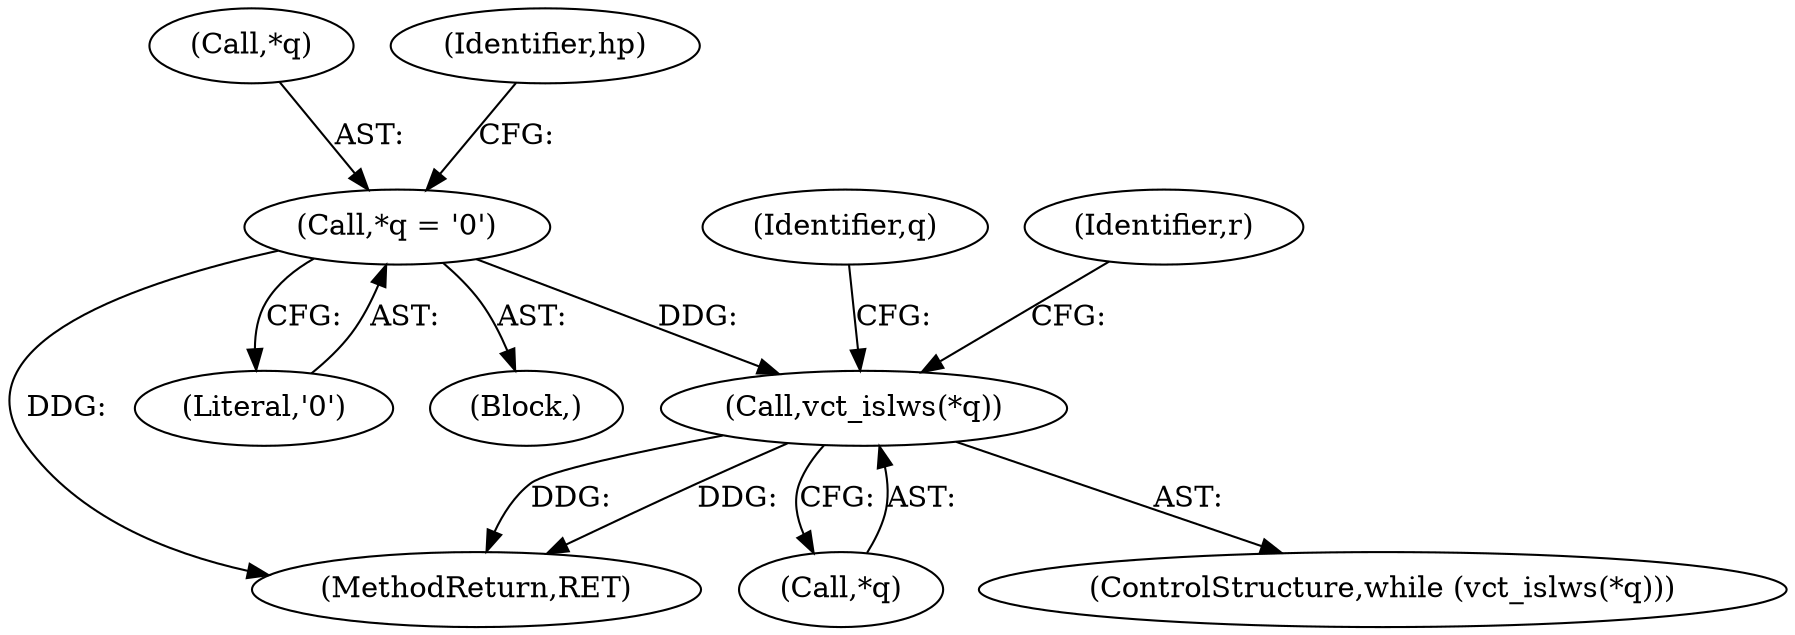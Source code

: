 digraph "0_Varnish-Cache_85e8468bec9416bd7e16b0d80cb820ecd2b330c3@pointer" {
"1000289" [label="(Call,*q = '\0')"];
"1000198" [label="(Call,vct_islws(*q))"];
"1000199" [label="(Call,*q)"];
"1000149" [label="(Block,)"];
"1000290" [label="(Call,*q)"];
"1000289" [label="(Call,*q = '\0')"];
"1000296" [label="(Identifier,hp)"];
"1000370" [label="(MethodReturn,RET)"];
"1000157" [label="(Identifier,r)"];
"1000204" [label="(Identifier,q)"];
"1000197" [label="(ControlStructure,while (vct_islws(*q)))"];
"1000292" [label="(Literal,'\0')"];
"1000198" [label="(Call,vct_islws(*q))"];
"1000289" -> "1000149"  [label="AST: "];
"1000289" -> "1000292"  [label="CFG: "];
"1000290" -> "1000289"  [label="AST: "];
"1000292" -> "1000289"  [label="AST: "];
"1000296" -> "1000289"  [label="CFG: "];
"1000289" -> "1000370"  [label="DDG: "];
"1000289" -> "1000198"  [label="DDG: "];
"1000198" -> "1000197"  [label="AST: "];
"1000198" -> "1000199"  [label="CFG: "];
"1000199" -> "1000198"  [label="AST: "];
"1000157" -> "1000198"  [label="CFG: "];
"1000204" -> "1000198"  [label="CFG: "];
"1000198" -> "1000370"  [label="DDG: "];
"1000198" -> "1000370"  [label="DDG: "];
}
